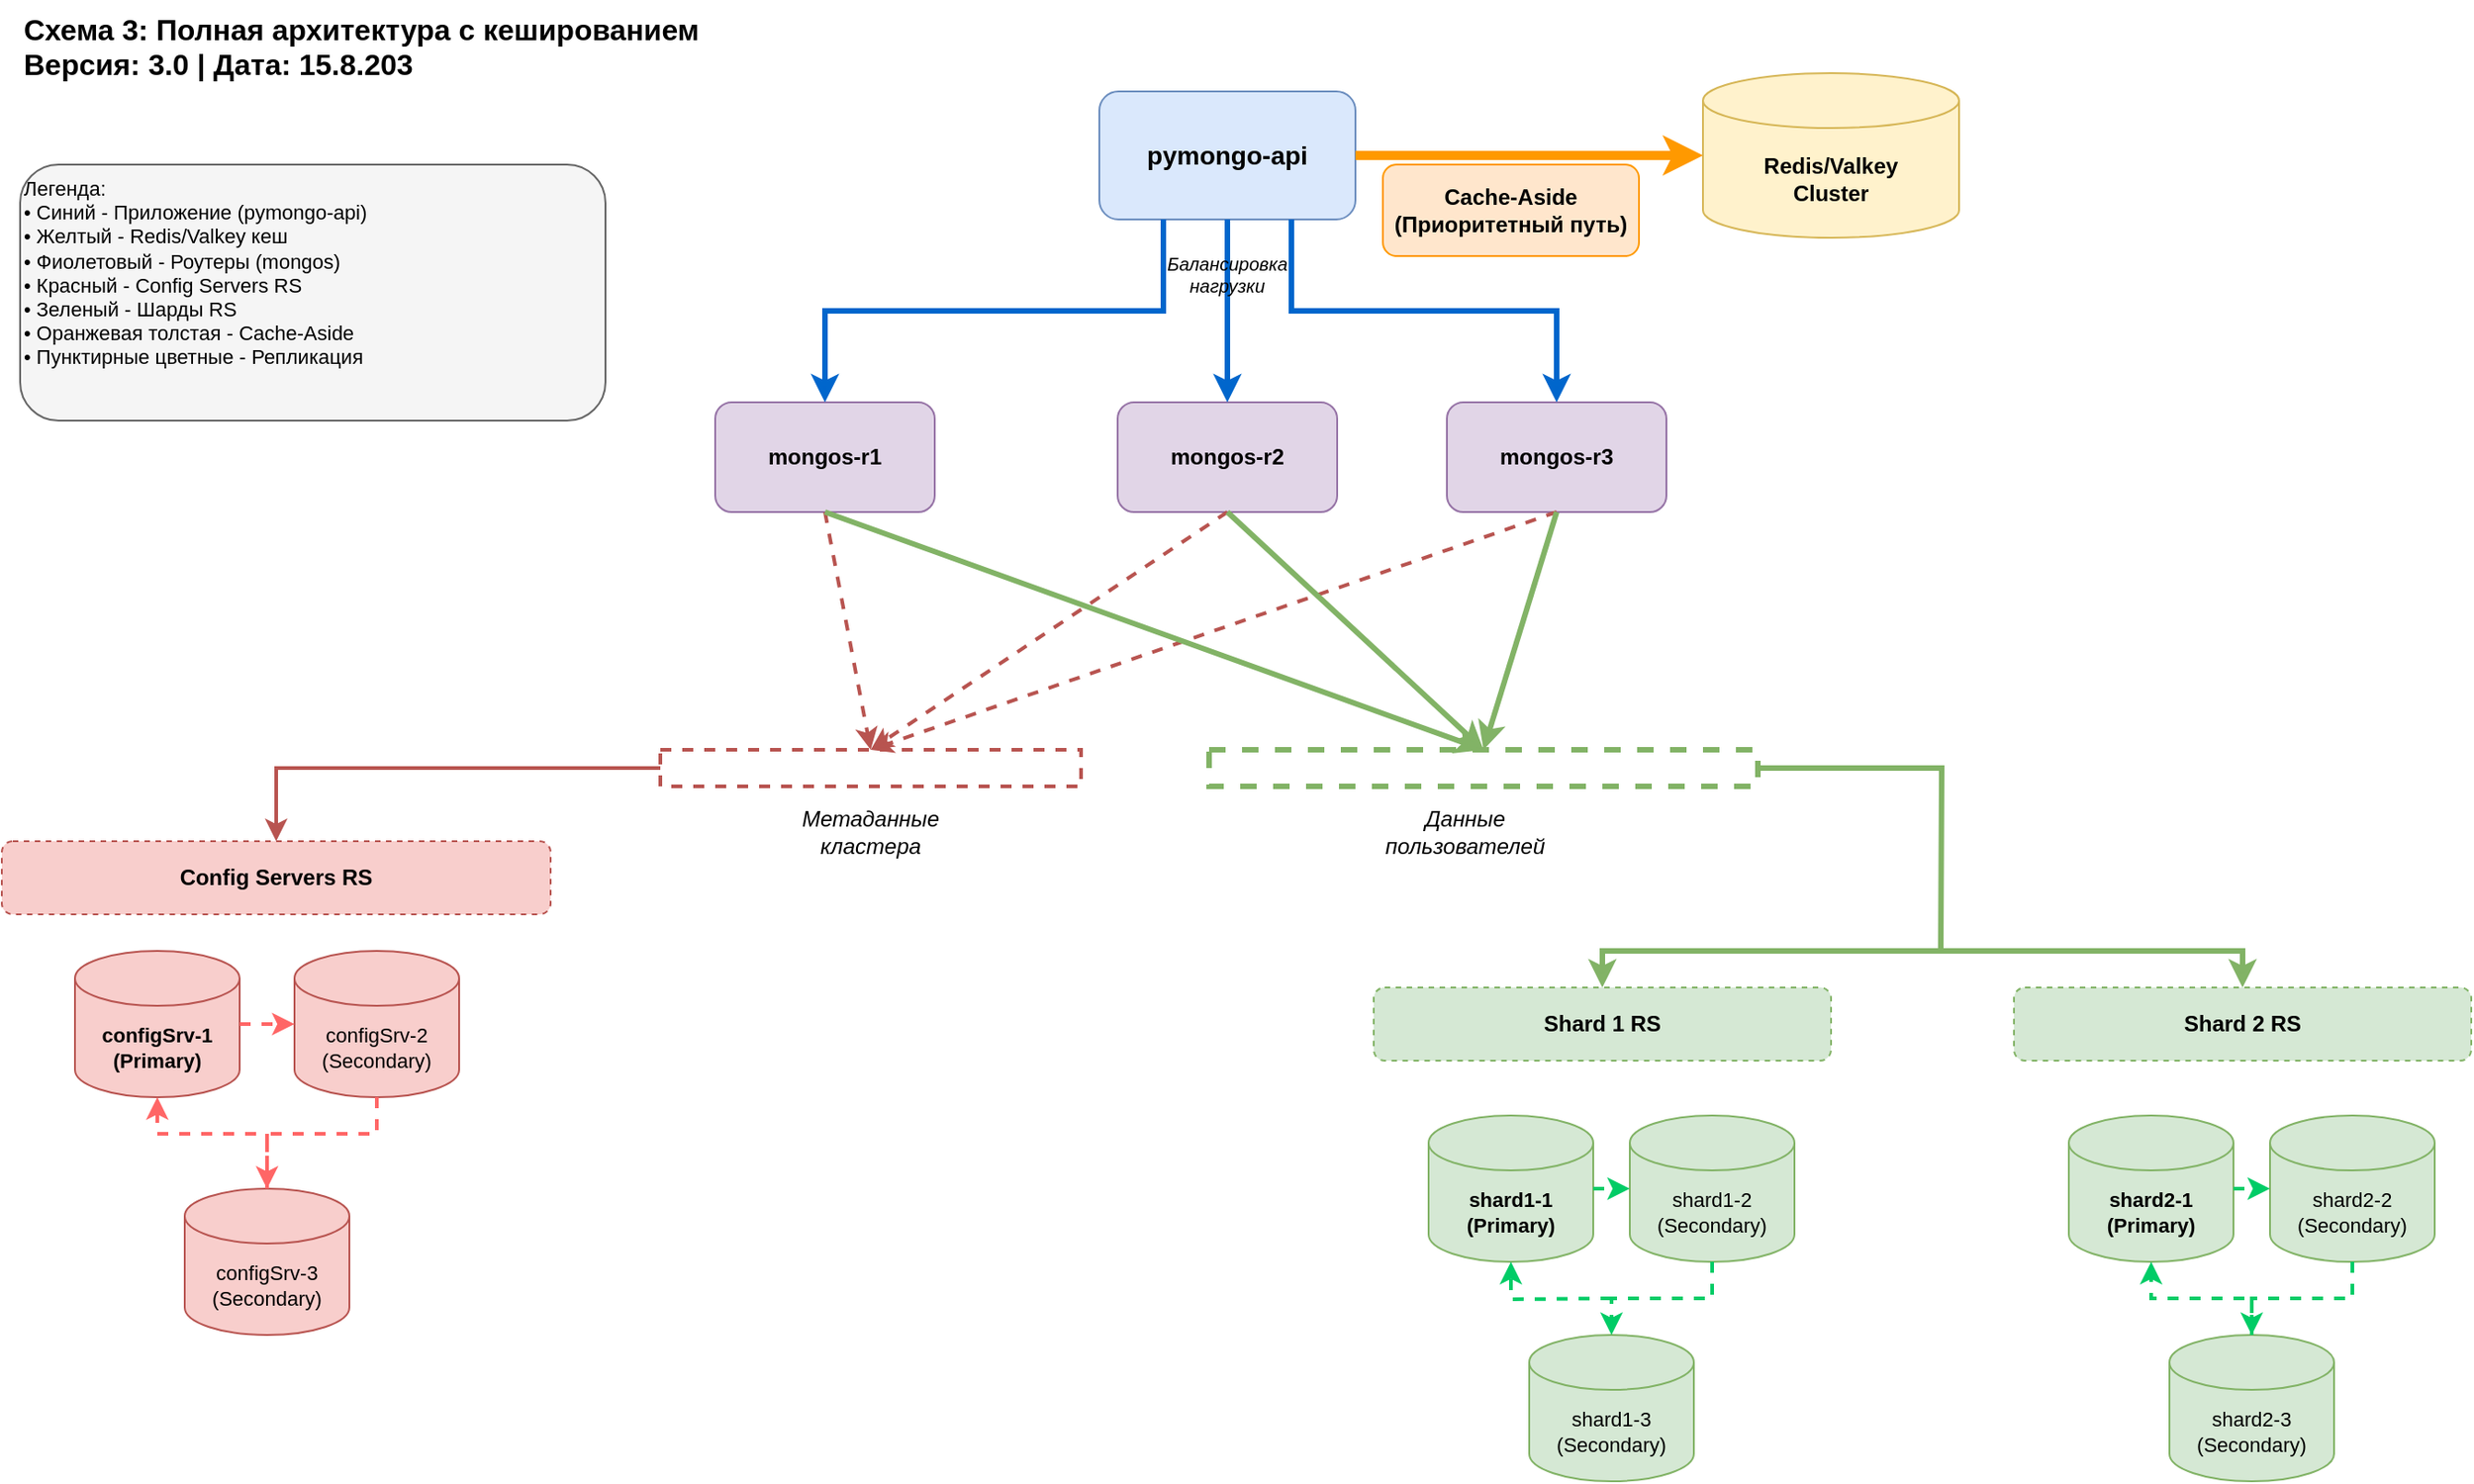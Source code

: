 <mxGraphModel dx="1033" dy="1103" grid="1" gridSize="10" guides="1" tooltips="1" connect="1" arrows="1" fold="1" page="1" pageScale="1" pageWidth="1700" pageHeight="1200" math="0" shadow="0">
  <root>
    <mxCell id="0" />
    <mxCell id="1" parent="0" />
    <mxCell id="app1" value="pymongo-api" style="rounded=1;whiteSpace=wrap;html=1;fillColor=#dae8fc;strokeColor=#6c8ebf;fontSize=14;fontStyle=1;" parent="1" vertex="1">
      <mxGeometry x="640" y="80" width="140" height="70" as="geometry" />
    </mxCell>
    <mxCell id="router1" value="mongos-r1" style="rounded=1;whiteSpace=wrap;html=1;fillColor=#e1d5e7;strokeColor=#9673a6;fontSize=12;fontStyle=1;" parent="1" vertex="1">
      <mxGeometry x="430" y="250" width="120" height="60" as="geometry" />
    </mxCell>
    <mxCell id="router2" value="mongos-r2" style="rounded=1;whiteSpace=wrap;html=1;fillColor=#e1d5e7;strokeColor=#9673a6;fontSize=12;fontStyle=1;" parent="1" vertex="1">
      <mxGeometry x="650" y="250" width="120" height="60" as="geometry" />
    </mxCell>
    <mxCell id="router3" value="mongos-r3" style="rounded=1;whiteSpace=wrap;html=1;fillColor=#e1d5e7;strokeColor=#9673a6;fontSize=12;fontStyle=1;" parent="1" vertex="1">
      <mxGeometry x="830" y="250" width="120" height="60" as="geometry" />
    </mxCell>
    <mxCell id="config_group" value="Config Servers RS" style="rounded=1;whiteSpace=wrap;html=1;fillColor=#f8cecc;strokeColor=#b85450;fontSize=12;fontStyle=1;dashed=1;" parent="1" vertex="1">
      <mxGeometry x="40" y="490" width="300" height="40" as="geometry" />
    </mxCell>
    <mxCell id="config1" value="configSrv-1&#xa;(Primary)" style="shape=cylinder3;whiteSpace=wrap;html=1;boundedLbl=1;backgroundOutline=1;size=15;fillColor=#f8cecc;strokeColor=#b85450;fontSize=11;fontStyle=1;" parent="1" vertex="1">
      <mxGeometry x="80" y="550" width="90" height="80" as="geometry" />
    </mxCell>
    <mxCell id="config2" value="configSrv-2&#xa;(Secondary)" style="shape=cylinder3;whiteSpace=wrap;html=1;boundedLbl=1;backgroundOutline=1;size=15;fillColor=#f8cecc;strokeColor=#b85450;fontSize=11;" parent="1" vertex="1">
      <mxGeometry x="200" y="550" width="90" height="80" as="geometry" />
    </mxCell>
    <mxCell id="config3" value="configSrv-3&#xa;(Secondary)" style="shape=cylinder3;whiteSpace=wrap;html=1;boundedLbl=1;backgroundOutline=1;size=15;fillColor=#f8cecc;strokeColor=#b85450;fontSize=11;" parent="1" vertex="1">
      <mxGeometry x="140" y="680" width="90" height="80" as="geometry" />
    </mxCell>
    <mxCell id="shard1_group" value="Shard 1 RS" style="rounded=1;whiteSpace=wrap;html=1;fillColor=#d5e8d4;strokeColor=#82b366;fontSize=12;fontStyle=1;dashed=1;" parent="1" vertex="1">
      <mxGeometry x="790" y="570" width="250" height="40" as="geometry" />
    </mxCell>
    <mxCell id="shard1_1" value="shard1-1&#xa;(Primary)" style="shape=cylinder3;whiteSpace=wrap;html=1;boundedLbl=1;backgroundOutline=1;size=15;fillColor=#d5e8d4;strokeColor=#82b366;fontSize=11;fontStyle=1;" parent="1" vertex="1">
      <mxGeometry x="820" y="640" width="90" height="80" as="geometry" />
    </mxCell>
    <mxCell id="shard1_2" value="shard1-2&#xa;(Secondary)" style="shape=cylinder3;whiteSpace=wrap;html=1;boundedLbl=1;backgroundOutline=1;size=15;fillColor=#d5e8d4;strokeColor=#82b366;fontSize=11;" parent="1" vertex="1">
      <mxGeometry x="930" y="640" width="90" height="80" as="geometry" />
    </mxCell>
    <mxCell id="shard1_3" value="shard1-3&#xa;(Secondary)" style="shape=cylinder3;whiteSpace=wrap;html=1;boundedLbl=1;backgroundOutline=1;size=15;fillColor=#d5e8d4;strokeColor=#82b366;fontSize=11;" parent="1" vertex="1">
      <mxGeometry x="875" y="760" width="90" height="80" as="geometry" />
    </mxCell>
    <mxCell id="shard2_group" value="Shard 2 RS" style="rounded=1;whiteSpace=wrap;html=1;fillColor=#d5e8d4;strokeColor=#82b366;fontSize=12;fontStyle=1;dashed=1;" parent="1" vertex="1">
      <mxGeometry x="1140" y="570" width="250" height="40" as="geometry" />
    </mxCell>
    <mxCell id="shard2_1" value="shard2-1&#xa;(Primary)" style="shape=cylinder3;whiteSpace=wrap;html=1;boundedLbl=1;backgroundOutline=1;size=15;fillColor=#d5e8d4;strokeColor=#82b366;fontSize=11;fontStyle=1;" parent="1" vertex="1">
      <mxGeometry x="1170" y="640" width="90" height="80" as="geometry" />
    </mxCell>
    <mxCell id="shard2_2" value="shard2-2&#xa;(Secondary)" style="shape=cylinder3;whiteSpace=wrap;html=1;boundedLbl=1;backgroundOutline=1;size=15;fillColor=#d5e8d4;strokeColor=#82b366;fontSize=11;" parent="1" vertex="1">
      <mxGeometry x="1280" y="640" width="90" height="80" as="geometry" />
    </mxCell>
    <mxCell id="shard2_3" value="shard2-3&#xa;(Secondary)" style="shape=cylinder3;whiteSpace=wrap;html=1;boundedLbl=1;backgroundOutline=1;size=15;fillColor=#d5e8d4;strokeColor=#82b366;fontSize=11;" parent="1" vertex="1">
      <mxGeometry x="1225" y="760" width="90" height="80" as="geometry" />
    </mxCell>
    <mxCell id="conn1" style="edgeStyle=orthogonalEdgeStyle;rounded=0;orthogonalLoop=1;jettySize=auto;html=1;strokeWidth=3;strokeColor=#0066cc;entryX=0.5;entryY=0;entryDx=0;entryDy=0;exitX=0.25;exitY=1;exitDx=0;exitDy=0;" parent="1" source="app1" target="router1" edge="1">
      <mxGeometry relative="1" as="geometry">
        <Array as="points">
          <mxPoint x="675" y="200" />
          <mxPoint x="490" y="200" />
        </Array>
      </mxGeometry>
    </mxCell>
    <mxCell id="conn2" style="edgeStyle=orthogonalEdgeStyle;rounded=0;orthogonalLoop=1;jettySize=auto;html=1;strokeWidth=3;strokeColor=#0066cc;entryX=0.5;entryY=0;entryDx=0;entryDy=0;exitX=0.5;exitY=1;exitDx=0;exitDy=0;" parent="1" source="app1" target="router2" edge="1">
      <mxGeometry relative="1" as="geometry" />
    </mxCell>
    <mxCell id="conn3" style="edgeStyle=orthogonalEdgeStyle;rounded=0;orthogonalLoop=1;jettySize=auto;html=1;strokeWidth=3;strokeColor=#0066cc;entryX=0.5;entryY=0;entryDx=0;entryDy=0;exitX=0.75;exitY=1;exitDx=0;exitDy=0;" parent="1" source="app1" target="router3" edge="1">
      <mxGeometry relative="1" as="geometry">
        <Array as="points">
          <mxPoint x="745" y="200" />
          <mxPoint x="890" y="200" />
        </Array>
      </mxGeometry>
    </mxCell>
    <mxCell id="config_bus" value="" style="rounded=0;whiteSpace=wrap;html=1;fillColor=none;strokeColor=#B85450;strokeWidth=2;dashed=1;" parent="1" vertex="1">
      <mxGeometry x="400" y="440" width="230" height="20" as="geometry" />
    </mxCell>
    <mxCell id="router1_to_config" style="endArrow=classic;html=1;rounded=0;exitX=0.5;exitY=1;exitDx=0;exitDy=0;dashed=1;entryX=0.5;entryY=0;entryDx=0;entryDy=0;strokeWidth=2;strokeColor=#B85450;" parent="1" source="router1" target="config_bus" edge="1">
      <mxGeometry width="50" height="50" relative="1" as="geometry">
        <mxPoint x="490" y="350" as="sourcePoint" />
        <mxPoint x="469" y="440" as="targetPoint" />
      </mxGeometry>
    </mxCell>
    <mxCell id="router2_to_config" style="endArrow=classic;html=1;rounded=0;exitX=0.5;exitY=1;exitDx=0;exitDy=0;entryX=0.5;entryY=0;entryDx=0;entryDy=0;dashed=1;strokeWidth=2;strokeColor=#B85450;" parent="1" source="router2" target="config_bus" edge="1">
      <mxGeometry width="50" height="50" relative="1" as="geometry">
        <mxPoint x="710" y="350" as="sourcePoint" />
        <mxPoint x="515" y="440" as="targetPoint" />
      </mxGeometry>
    </mxCell>
    <mxCell id="router3_to_config" style="endArrow=classic;html=1;rounded=0;exitX=0.5;exitY=1;exitDx=0;exitDy=0;entryX=0.5;entryY=0;entryDx=0;entryDy=0;dashed=1;strokeWidth=2;strokeColor=#B85450;" parent="1" source="router3" target="config_bus" edge="1">
      <mxGeometry width="50" height="50" relative="1" as="geometry">
        <mxPoint x="890" y="350" as="sourcePoint" />
        <mxPoint x="561" y="440" as="targetPoint" />
      </mxGeometry>
    </mxCell>
    <mxCell id="config_to_primary" style="edgeStyle=orthogonalEdgeStyle;rounded=0;orthogonalLoop=1;jettySize=auto;html=1;strokeWidth=2;strokeColor=#b85450;entryX=0.5;entryY=0;entryDx=0;entryDy=0;" parent="1" target="config_group" edge="1">
      <mxGeometry relative="1" as="geometry">
        <mxPoint x="400" y="450" as="sourcePoint" />
        <Array as="points">
          <mxPoint x="190" y="450" />
        </Array>
      </mxGeometry>
    </mxCell>
    <mxCell id="-05sG0Bi-hZpC2jNQhVa-1" style="edgeStyle=orthogonalEdgeStyle;rounded=0;orthogonalLoop=1;jettySize=auto;html=1;exitX=0.5;exitY=0;exitDx=0;exitDy=0;entryX=0.5;entryY=0;entryDx=0;entryDy=0;endArrow=classic;endFill=1;startArrow=classic;startFill=1;strokeWidth=3;strokeColor=#82B366;fillColor=#60a917;" edge="1" parent="1" source="shard2_group" target="shard1_group">
      <mxGeometry relative="1" as="geometry">
        <mxPoint x="1100" y="550" as="targetPoint" />
      </mxGeometry>
    </mxCell>
    <mxCell id="-05sG0Bi-hZpC2jNQhVa-2" style="edgeStyle=orthogonalEdgeStyle;rounded=0;orthogonalLoop=1;jettySize=auto;html=1;exitX=1;exitY=0.5;exitDx=0;exitDy=0;endArrow=none;endFill=0;strokeWidth=3;strokeColor=#82B366;" edge="1" parent="1" source="shard_bus">
      <mxGeometry relative="1" as="geometry">
        <mxPoint x="1100" y="550" as="targetPoint" />
      </mxGeometry>
    </mxCell>
    <mxCell id="shard_bus" value="" style="rounded=0;whiteSpace=wrap;html=1;fillColor=none;strokeColor=#82b366;strokeWidth=3;dashed=1;" parent="1" vertex="1">
      <mxGeometry x="700" y="440" width="300" height="20" as="geometry" />
    </mxCell>
    <mxCell id="router1_to_shard" style="endArrow=classic;html=1;rounded=0;exitX=0.5;exitY=1;exitDx=0;exitDy=0;entryX=0.5;entryY=0;entryDx=0;entryDy=0;strokeWidth=3;strokeColor=#82b366;" parent="1" source="router1" target="shard_bus" edge="1">
      <mxGeometry width="50" height="50" relative="1" as="geometry">
        <mxPoint x="490" y="350" as="sourcePoint" />
        <mxPoint x="780" y="440" as="targetPoint" />
      </mxGeometry>
    </mxCell>
    <mxCell id="router2_to_shard" style="endArrow=classic;html=1;rounded=0;exitX=0.5;exitY=1;exitDx=0;exitDy=0;entryX=0.5;entryY=0;entryDx=0;entryDy=0;strokeWidth=3;strokeColor=#82b366;" parent="1" source="router2" target="shard_bus" edge="1">
      <mxGeometry width="50" height="50" relative="1" as="geometry">
        <mxPoint x="710" y="350" as="sourcePoint" />
        <mxPoint x="900" y="440" as="targetPoint" />
      </mxGeometry>
    </mxCell>
    <mxCell id="router3_to_shard" style="endArrow=classic;html=1;rounded=0;exitX=0.5;exitY=1;exitDx=0;exitDy=0;strokeWidth=3;strokeColor=#82b366;entryX=0.5;entryY=0;entryDx=0;entryDy=0;" parent="1" source="router3" target="shard_bus" edge="1">
      <mxGeometry width="50" height="50" relative="1" as="geometry">
        <mxPoint x="890" y="350" as="sourcePoint" />
        <mxPoint x="890" y="440" as="targetPoint" />
      </mxGeometry>
    </mxCell>
    <mxCell id="config_repl1" style="edgeStyle=orthogonalEdgeStyle;rounded=0;orthogonalLoop=1;jettySize=auto;html=1;strokeWidth=2;strokeColor=#ff6666;dashed=1;entryX=0;entryY=0.5;entryDx=0;entryDy=0;entryPerimeter=0;exitX=1;exitY=0.5;exitDx=0;exitDy=0;exitPerimeter=0;" parent="1" source="config1" target="config2" edge="1">
      <mxGeometry relative="1" as="geometry" />
    </mxCell>
    <mxCell id="config_repl2" style="edgeStyle=orthogonalEdgeStyle;rounded=0;orthogonalLoop=1;jettySize=auto;html=1;strokeWidth=2;strokeColor=#ff6666;dashed=1;entryX=0.5;entryY=0;entryDx=0;entryDy=0;entryPerimeter=0;exitX=0.5;exitY=1;exitDx=0;exitDy=0;exitPerimeter=0;" parent="1" source="config2" target="config3" edge="1">
      <mxGeometry relative="1" as="geometry">
        <Array as="points">
          <mxPoint x="245" y="650" />
          <mxPoint x="185" y="650" />
        </Array>
      </mxGeometry>
    </mxCell>
    <mxCell id="shard1_repl1" style="edgeStyle=orthogonalEdgeStyle;rounded=0;orthogonalLoop=1;jettySize=auto;html=1;strokeWidth=2;strokeColor=#00cc66;dashed=1;entryX=0;entryY=0.5;entryDx=0;entryDy=0;entryPerimeter=0;exitX=1;exitY=0.5;exitDx=0;exitDy=0;exitPerimeter=0;" parent="1" source="shard1_1" target="shard1_2" edge="1">
      <mxGeometry relative="1" as="geometry" />
    </mxCell>
    <mxCell id="shard1_repl2" style="edgeStyle=orthogonalEdgeStyle;rounded=0;orthogonalLoop=1;jettySize=auto;html=1;strokeWidth=2;strokeColor=#00cc66;dashed=1;entryX=0.5;entryY=0;entryDx=0;entryDy=0;entryPerimeter=0;exitX=0.5;exitY=1;exitDx=0;exitDy=0;exitPerimeter=0;" parent="1" source="shard1_2" target="shard1_3" edge="1">
      <mxGeometry relative="1" as="geometry" />
    </mxCell>
    <mxCell id="shard1_repl3" style="edgeStyle=orthogonalEdgeStyle;rounded=0;orthogonalLoop=1;jettySize=auto;html=1;strokeWidth=2;strokeColor=#00cc66;dashed=1;entryX=0.5;entryY=1;entryDx=0;entryDy=0;entryPerimeter=0;" parent="1" target="shard1_1" edge="1">
      <mxGeometry relative="1" as="geometry">
        <mxPoint x="920" y="740" as="sourcePoint" />
      </mxGeometry>
    </mxCell>
    <mxCell id="shard2_repl1" style="edgeStyle=orthogonalEdgeStyle;rounded=0;orthogonalLoop=1;jettySize=auto;html=1;strokeWidth=2;strokeColor=#00cc66;dashed=1;entryX=0;entryY=0.5;entryDx=0;entryDy=0;entryPerimeter=0;exitX=1;exitY=0.5;exitDx=0;exitDy=0;exitPerimeter=0;" parent="1" source="shard2_1" target="shard2_2" edge="1">
      <mxGeometry relative="1" as="geometry" />
    </mxCell>
    <mxCell id="shard2_repl2" style="edgeStyle=orthogonalEdgeStyle;rounded=0;orthogonalLoop=1;jettySize=auto;html=1;strokeWidth=2;strokeColor=#00cc66;dashed=1;entryX=0.5;entryY=0;entryDx=0;entryDy=0;entryPerimeter=0;exitX=0.5;exitY=1;exitDx=0;exitDy=0;exitPerimeter=0;" parent="1" source="shard2_2" target="shard2_3" edge="1">
      <mxGeometry relative="1" as="geometry" />
    </mxCell>
    <mxCell id="shard2_repl3" style="edgeStyle=orthogonalEdgeStyle;rounded=0;orthogonalLoop=1;jettySize=auto;html=1;strokeWidth=2;strokeColor=#00cc66;dashed=1;entryX=0.5;entryY=1;entryDx=0;exitY=0;exitDx=0;exitDy=0;exitPerimeter=0;" parent="1" source="shard2_3" target="shard2_1" edge="1">
      <mxGeometry relative="1" as="geometry" />
    </mxCell>
    <mxCell id="title1" value="Схема 3: Полная архитектура с кешированием&lt;br&gt;Версия: 3.0 | Дата: 15.8.203" style="text;html=1;strokeColor=none;fillColor=none;align=left;verticalAlign=top;whiteSpace=wrap;rounded=0;fontSize=16;fontStyle=1;" parent="1" vertex="1">
      <mxGeometry x="50" y="30" width="500" height="50" as="geometry" />
    </mxCell>
    <mxCell id="label1" value="Балансировка нагрузки" style="text;html=1;strokeColor=none;fillColor=none;align=center;verticalAlign=middle;whiteSpace=wrap;rounded=0;fontSize=10;fontStyle=2;" parent="1" vertex="1">
      <mxGeometry x="670" y="165" width="80" height="30" as="geometry" />
    </mxCell>
    <mxCell id="label2" value="Метаданные кластера" style="text;html=1;strokeColor=none;fillColor=none;align=center;verticalAlign=middle;whiteSpace=wrap;rounded=0;fontSize=12;fontStyle=2;" parent="1" vertex="1">
      <mxGeometry x="455" y="470" width="120" height="30" as="geometry" />
    </mxCell>
    <mxCell id="label3" value="Данные пользователей" style="text;html=1;strokeColor=none;fillColor=none;align=center;verticalAlign=middle;whiteSpace=wrap;rounded=0;fontSize=12;fontStyle=2;" parent="1" vertex="1">
      <mxGeometry x="780" y="470" width="120" height="30" as="geometry" />
    </mxCell>
    <mxCell id="-05sG0Bi-hZpC2jNQhVa-5" style="edgeStyle=orthogonalEdgeStyle;rounded=0;orthogonalLoop=1;jettySize=auto;html=1;exitX=0.5;exitY=0;exitDx=0;exitDy=0;exitPerimeter=0;entryX=0.5;entryY=1;entryDx=0;entryDy=0;entryPerimeter=0;dashed=1;strokeWidth=2;strokeColor=#FF6666;" edge="1" parent="1" source="config3" target="config1">
      <mxGeometry relative="1" as="geometry">
        <Array as="points">
          <mxPoint x="185" y="650" />
          <mxPoint x="125" y="650" />
        </Array>
      </mxGeometry>
    </mxCell>
    <mxCell id="-05sG0Bi-hZpC2jNQhVa-6" value="Cache-Aside&#xa;(Приоритетный путь)" style="text;html=1;strokeColor=#ff9900;fillColor=#ffe6cc;align=center;verticalAlign=middle;whiteSpace=wrap;rounded=1;fontSize=12;fontStyle=1;" vertex="1" parent="1">
      <mxGeometry x="795" y="120" width="140" height="50" as="geometry" />
    </mxCell>
    <mxCell id="-05sG0Bi-hZpC2jNQhVa-8" value="Redis/Valkey&#xa;Cluster" style="shape=cylinder3;whiteSpace=wrap;html=1;boundedLbl=1;backgroundOutline=1;size=15;fillColor=#fff2cc;strokeColor=#d6b656;fontSize=12;fontStyle=1;" vertex="1" parent="1">
      <mxGeometry x="970" y="70" width="140" height="90" as="geometry" />
    </mxCell>
    <mxCell id="-05sG0Bi-hZpC2jNQhVa-9" style="edgeStyle=orthogonalEdgeStyle;rounded=0;orthogonalLoop=1;jettySize=auto;html=1;exitX=1;exitY=0.5;exitDx=0;exitDy=0;entryX=0;entryY=0.5;entryDx=0;entryDy=0;entryPerimeter=0;strokeWidth=5;strokeColor=#FF9900;" edge="1" parent="1" source="app1" target="-05sG0Bi-hZpC2jNQhVa-8">
      <mxGeometry relative="1" as="geometry" />
    </mxCell>
    <mxCell id="-05sG0Bi-hZpC2jNQhVa-11" value="Легенда:&#xa;• Синий - Приложение (pymongo-api)&#xa;• Желтый - Redis/Valkey кеш&#xa;• Фиолетовый - Роутеры (mongos)&#xa;• Красный - Config Servers RS&#xa;• Зеленый - Шарды RS&#xa;• Оранжевая толстая - Cache-Aside&#xa;• Пунктирные цветные - Репликация" style="text;html=1;strokeColor=#666666;fillColor=#f5f5f5;align=left;verticalAlign=top;whiteSpace=wrap;rounded=1;fontSize=11;" vertex="1" parent="1">
      <mxGeometry x="50" y="120" width="320" height="140" as="geometry" />
    </mxCell>
  </root>
</mxGraphModel>
